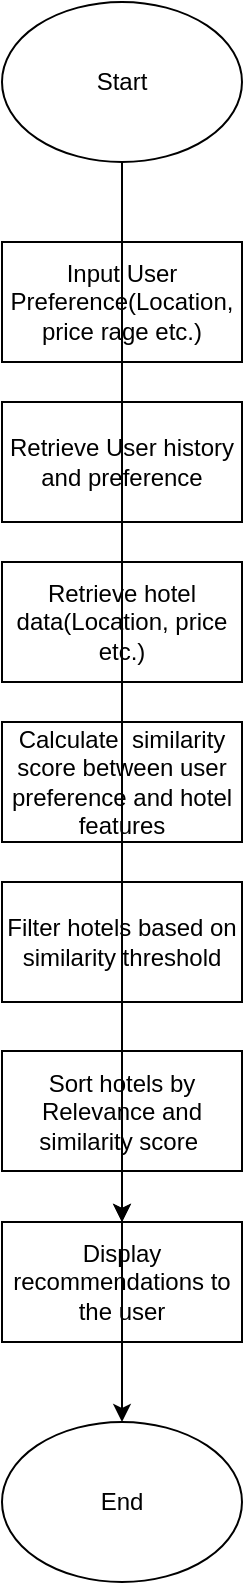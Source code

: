 <mxfile version="22.1.5" type="github">
  <diagram name="Page-1" id="vM5Z-qLaaEuf9uWKbegP">
    <mxGraphModel dx="658" dy="446" grid="1" gridSize="10" guides="1" tooltips="1" connect="1" arrows="1" fold="1" page="1" pageScale="1" pageWidth="827" pageHeight="1169" math="0" shadow="0">
      <root>
        <mxCell id="0" />
        <mxCell id="1" parent="0" />
        <mxCell id="ULonhmn2VYNKH8NXwks7-1" value="Input User Preference(Location, price rage etc.)" style="rounded=0;whiteSpace=wrap;html=1;" vertex="1" parent="1">
          <mxGeometry x="170" y="120" width="120" height="60" as="geometry" />
        </mxCell>
        <mxCell id="ULonhmn2VYNKH8NXwks7-2" value="Retrieve User history and preference" style="rounded=0;whiteSpace=wrap;html=1;" vertex="1" parent="1">
          <mxGeometry x="170" y="200" width="120" height="60" as="geometry" />
        </mxCell>
        <mxCell id="ULonhmn2VYNKH8NXwks7-7" value="Retrieve hotel data(Location, price etc.)" style="rounded=0;whiteSpace=wrap;html=1;" vertex="1" parent="1">
          <mxGeometry x="170" y="280" width="120" height="60" as="geometry" />
        </mxCell>
        <mxCell id="ULonhmn2VYNKH8NXwks7-8" value="Calculate &amp;nbsp;similarity score between user preference and hotel features" style="rounded=0;whiteSpace=wrap;html=1;" vertex="1" parent="1">
          <mxGeometry x="170" y="360" width="120" height="60" as="geometry" />
        </mxCell>
        <mxCell id="ULonhmn2VYNKH8NXwks7-21" value="" style="edgeStyle=orthogonalEdgeStyle;rounded=0;orthogonalLoop=1;jettySize=auto;html=1;" edge="1" parent="1" source="ULonhmn2VYNKH8NXwks7-9" target="ULonhmn2VYNKH8NXwks7-12">
          <mxGeometry relative="1" as="geometry" />
        </mxCell>
        <mxCell id="ULonhmn2VYNKH8NXwks7-9" value="Filter hotels based on similarity threshold" style="rounded=0;whiteSpace=wrap;html=1;" vertex="1" parent="1">
          <mxGeometry x="170" y="440" width="120" height="60" as="geometry" />
        </mxCell>
        <mxCell id="ULonhmn2VYNKH8NXwks7-20" value="" style="edgeStyle=orthogonalEdgeStyle;rounded=0;orthogonalLoop=1;jettySize=auto;html=1;" edge="1" parent="1" source="ULonhmn2VYNKH8NXwks7-11" target="ULonhmn2VYNKH8NXwks7-12">
          <mxGeometry relative="1" as="geometry" />
        </mxCell>
        <mxCell id="ULonhmn2VYNKH8NXwks7-11" value="Sort hotels by Relevance and similarity score&amp;nbsp;" style="rounded=0;whiteSpace=wrap;html=1;" vertex="1" parent="1">
          <mxGeometry x="170" y="524.5" width="120" height="60" as="geometry" />
        </mxCell>
        <mxCell id="ULonhmn2VYNKH8NXwks7-12" value="Display recommendations to the user" style="rounded=0;whiteSpace=wrap;html=1;" vertex="1" parent="1">
          <mxGeometry x="170" y="610" width="120" height="60" as="geometry" />
        </mxCell>
        <mxCell id="ULonhmn2VYNKH8NXwks7-13" value="End" style="ellipse;whiteSpace=wrap;html=1;" vertex="1" parent="1">
          <mxGeometry x="170" y="710" width="120" height="80" as="geometry" />
        </mxCell>
        <mxCell id="ULonhmn2VYNKH8NXwks7-16" style="edgeStyle=orthogonalEdgeStyle;rounded=0;orthogonalLoop=1;jettySize=auto;html=1;exitX=0.5;exitY=1;exitDx=0;exitDy=0;" edge="1" parent="1" source="ULonhmn2VYNKH8NXwks7-14" target="ULonhmn2VYNKH8NXwks7-13">
          <mxGeometry relative="1" as="geometry" />
        </mxCell>
        <mxCell id="ULonhmn2VYNKH8NXwks7-14" value="Start" style="ellipse;whiteSpace=wrap;html=1;" vertex="1" parent="1">
          <mxGeometry x="170" width="120" height="80" as="geometry" />
        </mxCell>
      </root>
    </mxGraphModel>
  </diagram>
</mxfile>
